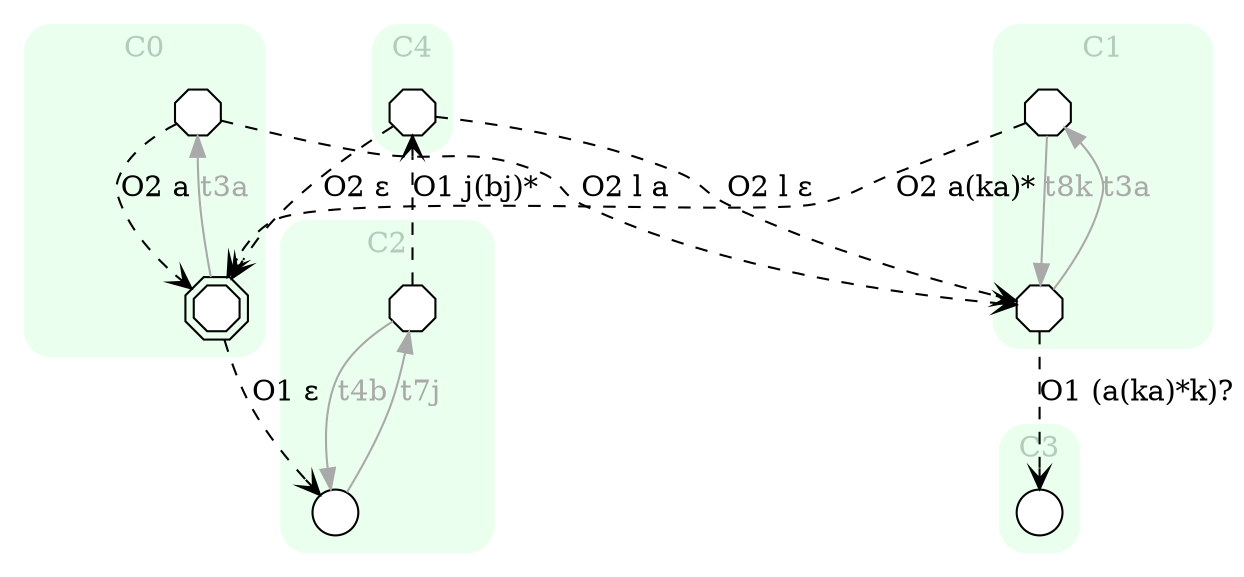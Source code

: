 digraph "EXPinput/s2" {
node [style=filled fillcolor=white]
subgraph cluster0 {
style="rounded,filled" label="C0" fontcolor="#B2CCBB" color="#EAFFEE"
edge[color=darkgray fontcolor=darkgray]
node [shape=octagon width=0.3 height=0.3]; C0S1 [label=""];
node [shape=doubleoctagon width=0.3 height=0.3]; C0S0 [label=""];
C0S0 -> C0S1 [label=t3a]
}
subgraph cluster1 {
style="rounded,filled" label="C1" fontcolor="#B2CCBB" color="#EAFFEE"
edge[color=darkgray fontcolor=darkgray]
node [shape=octagon width=0.3 height=0.3]; C1S1 [label=""];
node [shape=octagon width=0.3 height=0.3]; C1S0 [label=""];
C1S1 -> C1S0 [label=t8k]
C1S0 -> C1S1 [label=t3a]
}
subgraph cluster2 {
style="rounded,filled" label="C2" fontcolor="#B2CCBB" color="#EAFFEE"
edge[color=darkgray fontcolor=darkgray]
node [shape=octagon width=0.3 height=0.3]; C2S1 [label=""];
node [shape=circle width=0.3 height=0.3]; C2S0 [label=""];
C2S1 -> C2S0 [label=t4b]
C2S0 -> C2S1 [label=t7j]
}
subgraph cluster3 {
style="rounded,filled" label="C3" fontcolor="#B2CCBB" color="#EAFFEE"
edge[color=darkgray fontcolor=darkgray]
node [shape=circle width=0.3 height=0.3]; C3S0 [label=""];
}
subgraph cluster4 {
style="rounded,filled" label="C4" fontcolor="#B2CCBB" color="#EAFFEE"
edge[color=darkgray fontcolor=darkgray]
node [shape=octagon width=0.3 height=0.3]; C4S0 [label=""];
}
C0S1 -> C0S0 [style=dashed arrowhead=vee label="O2 a"]
C0S1 -> C1S0 [style=dashed arrowhead=vee label="O2 l a"]
C1S1 -> C0S0 [style=dashed arrowhead=vee label="O2 a(ka)*"]
C0S0 -> C2S0 [style=dashed arrowhead=vee label="O1 ε"]
C1S0 -> C3S0 [style=dashed arrowhead=vee label="O1 (a(ka)*k)?"]
C2S1 -> C4S0 [style=dashed arrowhead=vee label="O1 j(bj)*"]
C4S0 -> C1S0 [style=dashed arrowhead=vee label="O2 l ε"]
C4S0 -> C0S0 [style=dashed arrowhead=vee label="O2 ε"]
}
